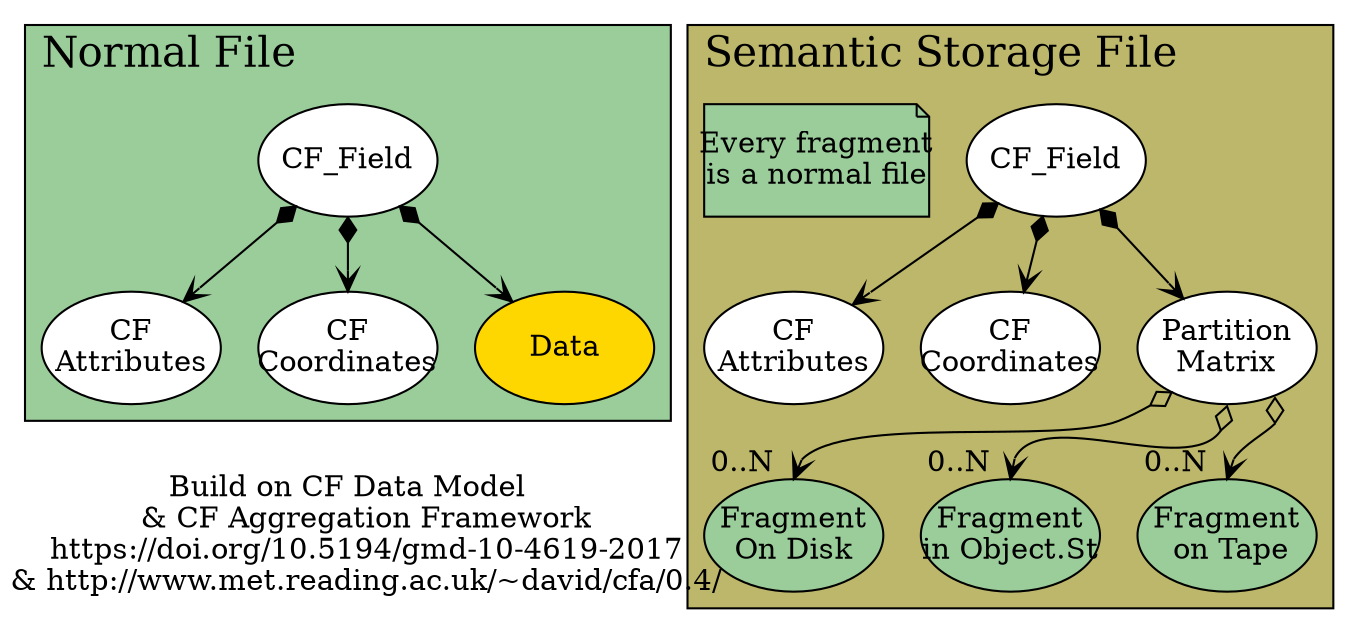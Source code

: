 digraph {

fontsize=20
edge [dir=both arrowtail=diamond, arrowhead=open, fillcolor=black]
node [height=0.75 width=1.2 fixedsize=True style=filled fillcolor=white]
bgcolor=white

subgraph cluster_1 {

    label="Normal File"
    labeljust="left"
    labelloc="t"
    bgcolor=darkseagreen3

    cf_field [label="CF_Field"]
    attributes [label="CF\nAttributes"]
    coordinates [label="CF\nCoordinates"]
    data [label="Data" fillcolor=gold]


    cf_field -> attributes
    cf_field -> coordinates
    cf_field -> data
}

subgraph cluster_2 {

    label="Semantic Storage File"
    labeljust="left"
    bgcolor=darkkhaki
    labelloc="t"

    cf_field1 [label="CF_Field"]
    attributes1 [label="CF\nAttributes"]
    coordinates1 [label="CF\nCoordinates"]
    data1 [label="Partition\nMatrix"]

    node [fillcolor=darkseagreen3]
    file2 [label="Fragment\nOn Disk"]
    object1 [label="Fragment\nin Object.St"]
    tape1 [label="Fragment\n on Tape"]

    frag1 [shape=note,label="Every fragment\nis a normal file", width=1.5]

    cf_field1 -> attributes1
    cf_field1 -> coordinates1
    cf_field1 -> data1

    edge [arrowtail=odiamond]

    data1 -> file2:n [headlabel="0..N  "]
    data1:s -> object1:n [headlabel="0..N  "]
    data1:se -> tape1:n [headlabel="0..N  " ]

}
    coordinates-> fred [style=invis]
    fred [label="Build on CF Data Model
    & CF Aggregation Framework
    https://doi.org/10.5194/gmd-10-4619-2017
    & http://www.met.reading.ac.uk/~david/cfa/0.4/" shape=none]
}
